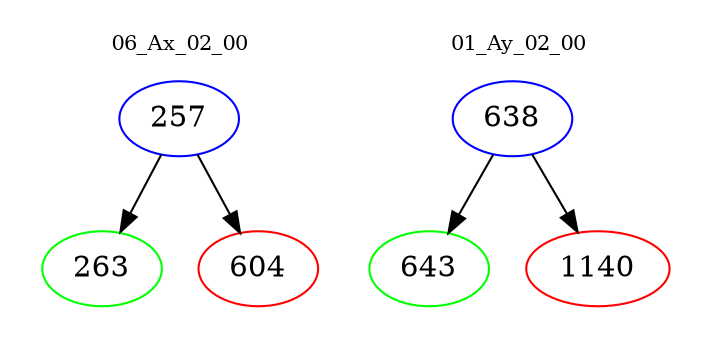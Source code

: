 digraph{
subgraph cluster_0 {
color = white
label = "06_Ax_02_00";
fontsize=10;
T0_257 [label="257", color="blue"]
T0_257 -> T0_263 [color="black"]
T0_263 [label="263", color="green"]
T0_257 -> T0_604 [color="black"]
T0_604 [label="604", color="red"]
}
subgraph cluster_1 {
color = white
label = "01_Ay_02_00";
fontsize=10;
T1_638 [label="638", color="blue"]
T1_638 -> T1_643 [color="black"]
T1_643 [label="643", color="green"]
T1_638 -> T1_1140 [color="black"]
T1_1140 [label="1140", color="red"]
}
}
